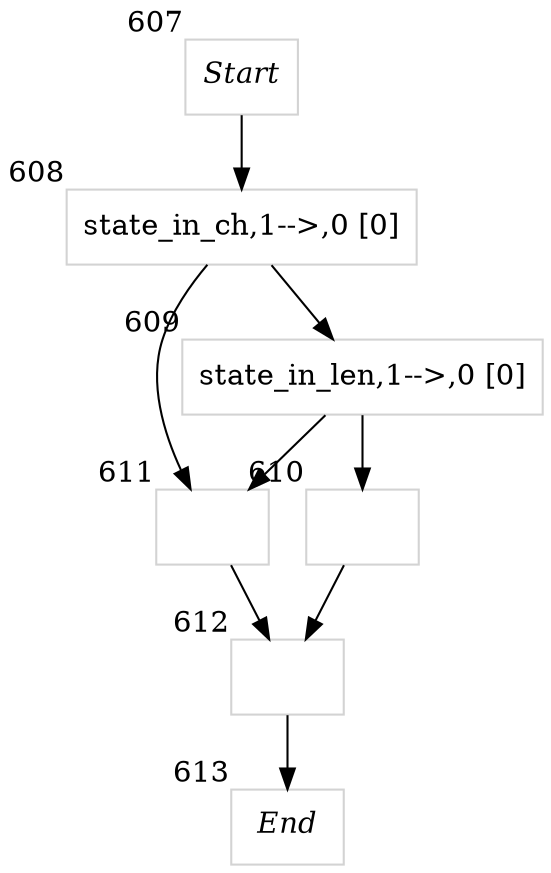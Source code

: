 digraph GPG{
node [shape=box]; 
607[label=<<I>Start</I>>,xlabel="607", color=lightgray, fontcolor=black];
607->608;
608[label="state_in_ch,1-->,0 [0]
",xlabel="608", color=lightgray, fontcolor=black];
608->609;
608->611;
609[label="state_in_len,1-->,0 [0]
",xlabel="609", color=lightgray, fontcolor=black];
609->610;
609->611;
610[label="",xlabel="610", color=lightgray, fontcolor=black];
610->612;
611[label="",xlabel="611", color=lightgray, fontcolor=black];
611->612;
612[label="",xlabel="612", color=lightgray, fontcolor=black];
612->613;
613[label=<<I>End</I>>,xlabel="613", color=lightgray, fontcolor=black];
}